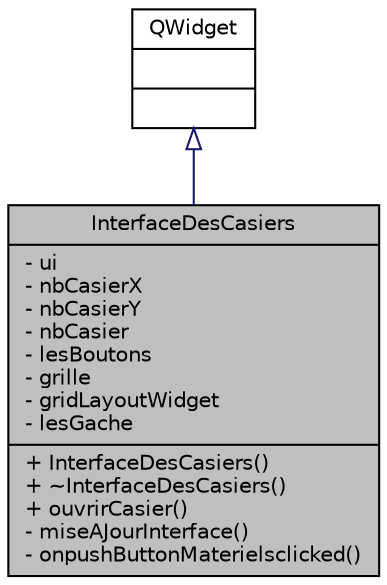 digraph "InterfaceDesCasiers"
{
 // LATEX_PDF_SIZE
  edge [fontname="Helvetica",fontsize="10",labelfontname="Helvetica",labelfontsize="10"];
  node [fontname="Helvetica",fontsize="10",shape=record];
  Node1 [label="{InterfaceDesCasiers\n|- ui\l- nbCasierX\l- nbCasierY\l- nbCasier\l- lesBoutons\l- grille\l- gridLayoutWidget\l- lesGache\l|+ InterfaceDesCasiers()\l+ ~InterfaceDesCasiers()\l+ ouvrirCasier()\l- miseAJourInterface()\l- onpushButtonMaterielsclicked()\l}",height=0.2,width=0.4,color="black", fillcolor="grey75", style="filled", fontcolor="black",tooltip=" "];
  Node2 -> Node1 [dir="back",color="midnightblue",fontsize="10",style="solid",arrowtail="onormal",fontname="Helvetica"];
  Node2 [label="{QWidget\n||}",height=0.2,width=0.4,color="black", fillcolor="white", style="filled",URL="$class_q_widget.html",tooltip=" "];
}
